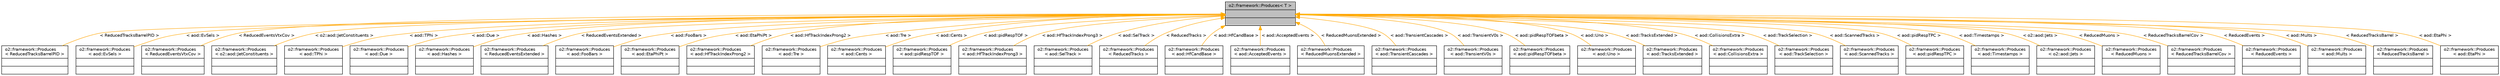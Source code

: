 digraph "o2::framework::Produces&lt; T &gt;"
{
 // INTERACTIVE_SVG=YES
  bgcolor="transparent";
  edge [fontname="Helvetica",fontsize="10",labelfontname="Helvetica",labelfontsize="10"];
  node [fontname="Helvetica",fontsize="10",shape=record];
  Node0 [label="{o2::framework::Produces\< T \>\n||}",height=0.2,width=0.4,color="black", fillcolor="grey75", style="filled", fontcolor="black"];
  Node0 -> Node1 [dir="back",color="orange",fontsize="10",style="solid",label=" \< ReducedTracksBarrelPID \>" ,fontname="Helvetica"];
  Node1 [label="{o2::framework::Produces\l\< ReducedTracksBarrelPID \>\n||}",height=0.2,width=0.4,color="black",URL="$d6/d86/structo2_1_1framework_1_1Produces.html"];
  Node0 -> Node2 [dir="back",color="orange",fontsize="10",style="solid",label=" \< aod::EvSels \>" ,fontname="Helvetica"];
  Node2 [label="{o2::framework::Produces\l\< aod::EvSels \>\n||}",height=0.2,width=0.4,color="black",URL="$d6/d86/structo2_1_1framework_1_1Produces.html"];
  Node0 -> Node3 [dir="back",color="orange",fontsize="10",style="solid",label=" \< ReducedEventsVtxCov \>" ,fontname="Helvetica"];
  Node3 [label="{o2::framework::Produces\l\< ReducedEventsVtxCov \>\n||}",height=0.2,width=0.4,color="black",URL="$d6/d86/structo2_1_1framework_1_1Produces.html"];
  Node0 -> Node4 [dir="back",color="orange",fontsize="10",style="solid",label=" \< o2::aod::JetConstituents \>" ,fontname="Helvetica"];
  Node4 [label="{o2::framework::Produces\l\< o2::aod::JetConstituents \>\n||}",height=0.2,width=0.4,color="black",URL="$d6/d86/structo2_1_1framework_1_1Produces.html"];
  Node0 -> Node5 [dir="back",color="orange",fontsize="10",style="solid",label=" \< aod::TPhi \>" ,fontname="Helvetica"];
  Node5 [label="{o2::framework::Produces\l\< aod::TPhi \>\n||}",height=0.2,width=0.4,color="black",URL="$d6/d86/structo2_1_1framework_1_1Produces.html"];
  Node0 -> Node6 [dir="back",color="orange",fontsize="10",style="solid",label=" \< aod::Due \>" ,fontname="Helvetica"];
  Node6 [label="{o2::framework::Produces\l\< aod::Due \>\n||}",height=0.2,width=0.4,color="black",URL="$d6/d86/structo2_1_1framework_1_1Produces.html"];
  Node0 -> Node7 [dir="back",color="orange",fontsize="10",style="solid",label=" \< aod::Hashes \>" ,fontname="Helvetica"];
  Node7 [label="{o2::framework::Produces\l\< aod::Hashes \>\n||}",height=0.2,width=0.4,color="black",URL="$d6/d86/structo2_1_1framework_1_1Produces.html"];
  Node0 -> Node8 [dir="back",color="orange",fontsize="10",style="solid",label=" \< ReducedEventsExtended \>" ,fontname="Helvetica"];
  Node8 [label="{o2::framework::Produces\l\< ReducedEventsExtended \>\n||}",height=0.2,width=0.4,color="black",URL="$d6/d86/structo2_1_1framework_1_1Produces.html"];
  Node0 -> Node9 [dir="back",color="orange",fontsize="10",style="solid",label=" \< aod::FooBars \>" ,fontname="Helvetica"];
  Node9 [label="{o2::framework::Produces\l\< aod::FooBars \>\n||}",height=0.2,width=0.4,color="black",URL="$d6/d86/structo2_1_1framework_1_1Produces.html"];
  Node0 -> Node10 [dir="back",color="orange",fontsize="10",style="solid",label=" \< aod::EtaPhiPt \>" ,fontname="Helvetica"];
  Node10 [label="{o2::framework::Produces\l\< aod::EtaPhiPt \>\n||}",height=0.2,width=0.4,color="black",URL="$d6/d86/structo2_1_1framework_1_1Produces.html"];
  Node0 -> Node11 [dir="back",color="orange",fontsize="10",style="solid",label=" \< aod::HfTrackIndexProng2 \>" ,fontname="Helvetica"];
  Node11 [label="{o2::framework::Produces\l\< aod::HfTrackIndexProng2 \>\n||}",height=0.2,width=0.4,color="black",URL="$d6/d86/structo2_1_1framework_1_1Produces.html"];
  Node0 -> Node12 [dir="back",color="orange",fontsize="10",style="solid",label=" \< aod::Tre \>" ,fontname="Helvetica"];
  Node12 [label="{o2::framework::Produces\l\< aod::Tre \>\n||}",height=0.2,width=0.4,color="black",URL="$d6/d86/structo2_1_1framework_1_1Produces.html"];
  Node0 -> Node13 [dir="back",color="orange",fontsize="10",style="solid",label=" \< aod::Cents \>" ,fontname="Helvetica"];
  Node13 [label="{o2::framework::Produces\l\< aod::Cents \>\n||}",height=0.2,width=0.4,color="black",URL="$d6/d86/structo2_1_1framework_1_1Produces.html"];
  Node0 -> Node14 [dir="back",color="orange",fontsize="10",style="solid",label=" \< aod::pidRespTOF \>" ,fontname="Helvetica"];
  Node14 [label="{o2::framework::Produces\l\< aod::pidRespTOF \>\n||}",height=0.2,width=0.4,color="black",URL="$d6/d86/structo2_1_1framework_1_1Produces.html"];
  Node0 -> Node15 [dir="back",color="orange",fontsize="10",style="solid",label=" \< aod::HfTrackIndexProng3 \>" ,fontname="Helvetica"];
  Node15 [label="{o2::framework::Produces\l\< aod::HfTrackIndexProng3 \>\n||}",height=0.2,width=0.4,color="black",URL="$d6/d86/structo2_1_1framework_1_1Produces.html"];
  Node0 -> Node16 [dir="back",color="orange",fontsize="10",style="solid",label=" \< aod::SelTrack \>" ,fontname="Helvetica"];
  Node16 [label="{o2::framework::Produces\l\< aod::SelTrack \>\n||}",height=0.2,width=0.4,color="black",URL="$d6/d86/structo2_1_1framework_1_1Produces.html"];
  Node0 -> Node17 [dir="back",color="orange",fontsize="10",style="solid",label=" \< ReducedTracks \>" ,fontname="Helvetica"];
  Node17 [label="{o2::framework::Produces\l\< ReducedTracks \>\n||}",height=0.2,width=0.4,color="black",URL="$d6/d86/structo2_1_1framework_1_1Produces.html"];
  Node0 -> Node18 [dir="back",color="orange",fontsize="10",style="solid",label=" \< aod::HfCandBase \>" ,fontname="Helvetica"];
  Node18 [label="{o2::framework::Produces\l\< aod::HfCandBase \>\n||}",height=0.2,width=0.4,color="black",URL="$d6/d86/structo2_1_1framework_1_1Produces.html"];
  Node0 -> Node19 [dir="back",color="orange",fontsize="10",style="solid",label=" \< aod::AcceptedEvents \>" ,fontname="Helvetica"];
  Node19 [label="{o2::framework::Produces\l\< aod::AcceptedEvents \>\n||}",height=0.2,width=0.4,color="black",URL="$d6/d86/structo2_1_1framework_1_1Produces.html"];
  Node0 -> Node20 [dir="back",color="orange",fontsize="10",style="solid",label=" \< ReducedMuonsExtended \>" ,fontname="Helvetica"];
  Node20 [label="{o2::framework::Produces\l\< ReducedMuonsExtended \>\n||}",height=0.2,width=0.4,color="black",URL="$d6/d86/structo2_1_1framework_1_1Produces.html"];
  Node0 -> Node21 [dir="back",color="orange",fontsize="10",style="solid",label=" \< aod::TransientCascades \>" ,fontname="Helvetica"];
  Node21 [label="{o2::framework::Produces\l\< aod::TransientCascades \>\n||}",height=0.2,width=0.4,color="black",URL="$d6/d86/structo2_1_1framework_1_1Produces.html"];
  Node0 -> Node22 [dir="back",color="orange",fontsize="10",style="solid",label=" \< aod::TransientV0s \>" ,fontname="Helvetica"];
  Node22 [label="{o2::framework::Produces\l\< aod::TransientV0s \>\n||}",height=0.2,width=0.4,color="black",URL="$d6/d86/structo2_1_1framework_1_1Produces.html"];
  Node0 -> Node23 [dir="back",color="orange",fontsize="10",style="solid",label=" \< aod::pidRespTOFbeta \>" ,fontname="Helvetica"];
  Node23 [label="{o2::framework::Produces\l\< aod::pidRespTOFbeta \>\n||}",height=0.2,width=0.4,color="black",URL="$d6/d86/structo2_1_1framework_1_1Produces.html"];
  Node0 -> Node24 [dir="back",color="orange",fontsize="10",style="solid",label=" \< aod::Uno \>" ,fontname="Helvetica"];
  Node24 [label="{o2::framework::Produces\l\< aod::Uno \>\n||}",height=0.2,width=0.4,color="black",URL="$d6/d86/structo2_1_1framework_1_1Produces.html"];
  Node0 -> Node25 [dir="back",color="orange",fontsize="10",style="solid",label=" \< aod::TracksExtended \>" ,fontname="Helvetica"];
  Node25 [label="{o2::framework::Produces\l\< aod::TracksExtended \>\n||}",height=0.2,width=0.4,color="black",URL="$d6/d86/structo2_1_1framework_1_1Produces.html"];
  Node0 -> Node26 [dir="back",color="orange",fontsize="10",style="solid",label=" \< aod::CollisionsExtra \>" ,fontname="Helvetica"];
  Node26 [label="{o2::framework::Produces\l\< aod::CollisionsExtra \>\n||}",height=0.2,width=0.4,color="black",URL="$d6/d86/structo2_1_1framework_1_1Produces.html"];
  Node0 -> Node27 [dir="back",color="orange",fontsize="10",style="solid",label=" \< aod::TrackSelection \>" ,fontname="Helvetica"];
  Node27 [label="{o2::framework::Produces\l\< aod::TrackSelection \>\n||}",height=0.2,width=0.4,color="black",URL="$d6/d86/structo2_1_1framework_1_1Produces.html"];
  Node0 -> Node28 [dir="back",color="orange",fontsize="10",style="solid",label=" \< aod::ScannedTracks \>" ,fontname="Helvetica"];
  Node28 [label="{o2::framework::Produces\l\< aod::ScannedTracks \>\n||}",height=0.2,width=0.4,color="black",URL="$d6/d86/structo2_1_1framework_1_1Produces.html"];
  Node0 -> Node29 [dir="back",color="orange",fontsize="10",style="solid",label=" \< aod::pidRespTPC \>" ,fontname="Helvetica"];
  Node29 [label="{o2::framework::Produces\l\< aod::pidRespTPC \>\n||}",height=0.2,width=0.4,color="black",URL="$d6/d86/structo2_1_1framework_1_1Produces.html"];
  Node0 -> Node30 [dir="back",color="orange",fontsize="10",style="solid",label=" \< aod::Timestamps \>" ,fontname="Helvetica"];
  Node30 [label="{o2::framework::Produces\l\< aod::Timestamps \>\n||}",height=0.2,width=0.4,color="black",URL="$d6/d86/structo2_1_1framework_1_1Produces.html"];
  Node0 -> Node31 [dir="back",color="orange",fontsize="10",style="solid",label=" \< o2::aod::Jets \>" ,fontname="Helvetica"];
  Node31 [label="{o2::framework::Produces\l\< o2::aod::Jets \>\n||}",height=0.2,width=0.4,color="black",URL="$d6/d86/structo2_1_1framework_1_1Produces.html"];
  Node0 -> Node32 [dir="back",color="orange",fontsize="10",style="solid",label=" \< ReducedMuons \>" ,fontname="Helvetica"];
  Node32 [label="{o2::framework::Produces\l\< ReducedMuons \>\n||}",height=0.2,width=0.4,color="black",URL="$d6/d86/structo2_1_1framework_1_1Produces.html"];
  Node0 -> Node33 [dir="back",color="orange",fontsize="10",style="solid",label=" \< ReducedTracksBarrelCov \>" ,fontname="Helvetica"];
  Node33 [label="{o2::framework::Produces\l\< ReducedTracksBarrelCov \>\n||}",height=0.2,width=0.4,color="black",URL="$d6/d86/structo2_1_1framework_1_1Produces.html"];
  Node0 -> Node34 [dir="back",color="orange",fontsize="10",style="solid",label=" \< ReducedEvents \>" ,fontname="Helvetica"];
  Node34 [label="{o2::framework::Produces\l\< ReducedEvents \>\n||}",height=0.2,width=0.4,color="black",URL="$d6/d86/structo2_1_1framework_1_1Produces.html"];
  Node0 -> Node35 [dir="back",color="orange",fontsize="10",style="solid",label=" \< aod::Mults \>" ,fontname="Helvetica"];
  Node35 [label="{o2::framework::Produces\l\< aod::Mults \>\n||}",height=0.2,width=0.4,color="black",URL="$d6/d86/structo2_1_1framework_1_1Produces.html"];
  Node0 -> Node36 [dir="back",color="orange",fontsize="10",style="solid",label=" \< ReducedTracksBarrel \>" ,fontname="Helvetica"];
  Node36 [label="{o2::framework::Produces\l\< ReducedTracksBarrel \>\n||}",height=0.2,width=0.4,color="black",URL="$d6/d86/structo2_1_1framework_1_1Produces.html"];
  Node0 -> Node37 [dir="back",color="orange",fontsize="10",style="solid",label=" \< aod::EtaPhi \>" ,fontname="Helvetica"];
  Node37 [label="{o2::framework::Produces\l\< aod::EtaPhi \>\n||}",height=0.2,width=0.4,color="black",URL="$d6/d86/structo2_1_1framework_1_1Produces.html"];
}
